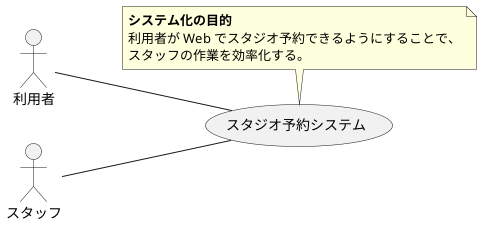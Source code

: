 @startuml SystemContext

left to right direction

actor 利用者
actor スタッフ

usecase (スタジオ予約システム) as studioReservationSystem

利用者 -- studioReservationSystem
スタッフ -- studioReservationSystem

note top of studioReservationSystem
<b>システム化の目的</b>
利用者が Web でスタジオ予約できるようにすることで、
スタッフの作業を効率化する。
end note

@enduml
